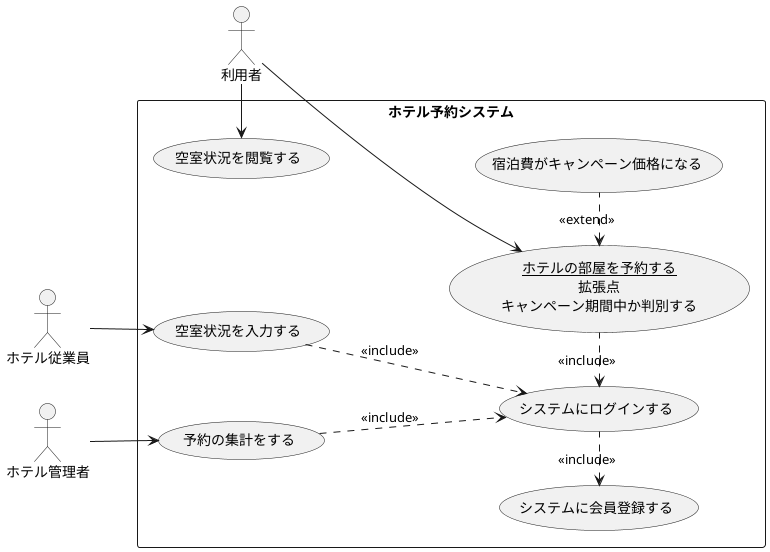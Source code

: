 @startuml ホテル予約システム
left to right direction
actor 利用者
actor ホテル従業員
actor ホテル管理者
rectangle ホテル予約システム{
usecase 空室状況を閲覧する
usecase 空室状況を入力する
usecase 予約の集計をする
usecase システムにログインする
usecase システムに会員登録する
usecase (<u>ホテルの部屋を予約する</u>\n拡張点\nキャンペーン期間中か判別する) as input
usecase 宿泊費がキャンペーン価格になる
}
利用者 -right-> 空室状況を閲覧する
input <. 宿泊費がキャンペーン価格になる : <<extend>>
システムにログインする <. input : << include >>
input <- 利用者
システムに会員登録する <. システムにログインする : <<include>>
ホテル従業員 --> 空室状況を入力する
ホテル管理者 --> 予約の集計をする
空室状況を入力する ..> システムにログインする : <<include>>
予約の集計をする ..> システムにログインする : <<include>>
@enduml